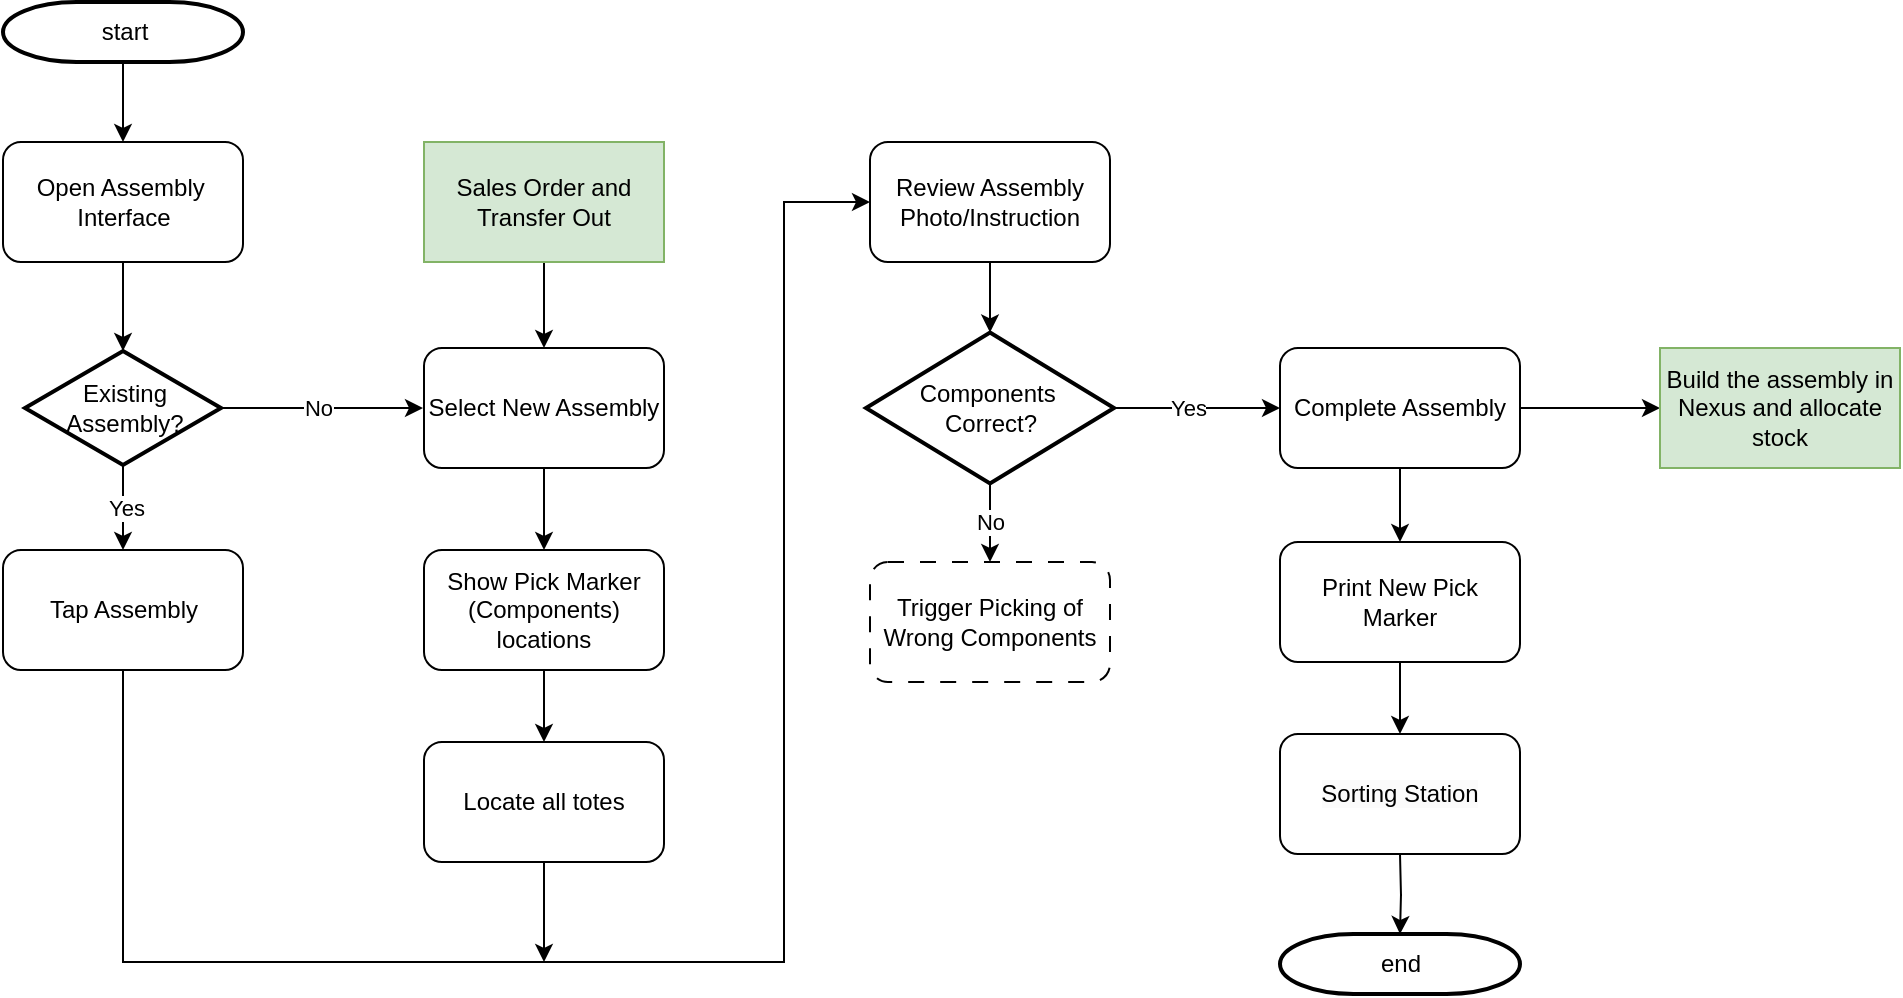 <mxfile version="25.0.3">
  <diagram id="6a731a19-8d31-9384-78a2-239565b7b9f0" name="Page-1">
    <mxGraphModel dx="2074" dy="1132" grid="1" gridSize="10" guides="1" tooltips="1" connect="1" arrows="1" fold="1" page="1" pageScale="1" pageWidth="1169" pageHeight="827" background="none" math="0" shadow="0">
      <root>
        <mxCell id="0" />
        <mxCell id="1" parent="0" />
        <mxCell id="FllbzKFlJK6ehd7ZULbo-95" value="" style="edgeStyle=orthogonalEdgeStyle;rounded=0;orthogonalLoop=1;jettySize=auto;html=1;" parent="1" source="2" target="FllbzKFlJK6ehd7ZULbo-77" edge="1">
          <mxGeometry relative="1" as="geometry" />
        </mxCell>
        <mxCell id="2" value="start" style="shape=mxgraph.flowchart.terminator;strokeWidth=2;gradientColor=none;gradientDirection=north;fontStyle=0;html=1;" parent="1" vertex="1">
          <mxGeometry x="31.5" y="60" width="120" height="30" as="geometry" />
        </mxCell>
        <mxCell id="FllbzKFlJK6ehd7ZULbo-97" value="" style="edgeStyle=orthogonalEdgeStyle;rounded=0;orthogonalLoop=1;jettySize=auto;html=1;" parent="1" source="FllbzKFlJK6ehd7ZULbo-56" target="FllbzKFlJK6ehd7ZULbo-81" edge="1">
          <mxGeometry relative="1" as="geometry" />
        </mxCell>
        <mxCell id="FllbzKFlJK6ehd7ZULbo-119" value="Yes" style="edgeLabel;html=1;align=center;verticalAlign=middle;resizable=0;points=[];" parent="FllbzKFlJK6ehd7ZULbo-97" vertex="1" connectable="0">
          <mxGeometry x="-0.035" y="1" relative="1" as="geometry">
            <mxPoint y="1" as="offset" />
          </mxGeometry>
        </mxCell>
        <mxCell id="FllbzKFlJK6ehd7ZULbo-98" value="" style="edgeStyle=orthogonalEdgeStyle;rounded=0;orthogonalLoop=1;jettySize=auto;html=1;" parent="1" source="FllbzKFlJK6ehd7ZULbo-56" edge="1">
          <mxGeometry relative="1" as="geometry">
            <mxPoint x="241.5" y="263" as="targetPoint" />
          </mxGeometry>
        </mxCell>
        <mxCell id="FllbzKFlJK6ehd7ZULbo-118" value="No" style="edgeLabel;html=1;align=center;verticalAlign=middle;resizable=0;points=[];" parent="FllbzKFlJK6ehd7ZULbo-98" vertex="1" connectable="0">
          <mxGeometry x="-0.356" y="-2" relative="1" as="geometry">
            <mxPoint x="16" y="-2" as="offset" />
          </mxGeometry>
        </mxCell>
        <mxCell id="FllbzKFlJK6ehd7ZULbo-56" value="Existing&lt;div&gt;Assembly?&lt;/div&gt;" style="shape=mxgraph.flowchart.decision;strokeWidth=2;gradientColor=none;gradientDirection=north;fontStyle=0;html=1;" parent="1" vertex="1">
          <mxGeometry x="42.5" y="234.5" width="98" height="57" as="geometry" />
        </mxCell>
        <mxCell id="FllbzKFlJK6ehd7ZULbo-96" value="" style="edgeStyle=orthogonalEdgeStyle;rounded=0;orthogonalLoop=1;jettySize=auto;html=1;" parent="1" source="FllbzKFlJK6ehd7ZULbo-77" target="FllbzKFlJK6ehd7ZULbo-56" edge="1">
          <mxGeometry relative="1" as="geometry" />
        </mxCell>
        <mxCell id="FllbzKFlJK6ehd7ZULbo-77" value="&lt;span style=&quot;text-wrap-mode: nowrap;&quot;&gt;Open Assembly&amp;nbsp;&lt;/span&gt;&lt;div&gt;&lt;span style=&quot;text-wrap-mode: nowrap;&quot;&gt;Interface&lt;/span&gt;&lt;/div&gt;" style="rounded=1;whiteSpace=wrap;html=1;" parent="1" vertex="1">
          <mxGeometry x="31.5" y="130" width="120" height="60" as="geometry" />
        </mxCell>
        <mxCell id="FllbzKFlJK6ehd7ZULbo-106" style="edgeStyle=orthogonalEdgeStyle;rounded=0;orthogonalLoop=1;jettySize=auto;html=1;exitX=0.5;exitY=1;exitDx=0;exitDy=0;entryX=0;entryY=0.5;entryDx=0;entryDy=0;" parent="1" source="FllbzKFlJK6ehd7ZULbo-81" edge="1">
          <mxGeometry relative="1" as="geometry">
            <Array as="points">
              <mxPoint x="92" y="540" />
              <mxPoint x="422" y="540" />
              <mxPoint x="422" y="160" />
            </Array>
            <mxPoint x="465" y="160" as="targetPoint" />
          </mxGeometry>
        </mxCell>
        <mxCell id="FllbzKFlJK6ehd7ZULbo-81" value="&lt;span style=&quot;text-wrap-mode: nowrap;&quot;&gt;Tap Assembly&lt;/span&gt;" style="rounded=1;whiteSpace=wrap;html=1;" parent="1" vertex="1">
          <mxGeometry x="31.5" y="334" width="120" height="60" as="geometry" />
        </mxCell>
        <mxCell id="3FSWND0N6_TuDMLNCHhA-4" value="" style="edgeStyle=orthogonalEdgeStyle;rounded=0;orthogonalLoop=1;jettySize=auto;html=1;" parent="1" source="3FSWND0N6_TuDMLNCHhA-2" target="3FSWND0N6_TuDMLNCHhA-3" edge="1">
          <mxGeometry relative="1" as="geometry" />
        </mxCell>
        <mxCell id="3FSWND0N6_TuDMLNCHhA-2" value="&lt;span style=&quot;text-wrap-mode: nowrap;&quot;&gt;Select New Assembly&lt;/span&gt;" style="rounded=1;whiteSpace=wrap;html=1;" parent="1" vertex="1">
          <mxGeometry x="242" y="233" width="120" height="60" as="geometry" />
        </mxCell>
        <mxCell id="3FSWND0N6_TuDMLNCHhA-6" value="" style="edgeStyle=orthogonalEdgeStyle;rounded=0;orthogonalLoop=1;jettySize=auto;html=1;" parent="1" source="3FSWND0N6_TuDMLNCHhA-3" target="3FSWND0N6_TuDMLNCHhA-5" edge="1">
          <mxGeometry relative="1" as="geometry" />
        </mxCell>
        <mxCell id="3FSWND0N6_TuDMLNCHhA-3" value="&lt;span style=&quot;text-wrap-mode: nowrap;&quot;&gt;Show Pick Marker&lt;/span&gt;&lt;div&gt;&lt;span style=&quot;text-wrap-mode: nowrap;&quot;&gt;(Components)&lt;/span&gt;&lt;div&gt;&lt;span style=&quot;text-wrap-mode: nowrap;&quot;&gt;locations&lt;/span&gt;&lt;/div&gt;&lt;/div&gt;" style="rounded=1;whiteSpace=wrap;html=1;" parent="1" vertex="1">
          <mxGeometry x="242" y="334" width="120" height="60" as="geometry" />
        </mxCell>
        <mxCell id="3FSWND0N6_TuDMLNCHhA-7" style="edgeStyle=orthogonalEdgeStyle;rounded=0;orthogonalLoop=1;jettySize=auto;html=1;exitX=0.5;exitY=1;exitDx=0;exitDy=0;" parent="1" source="3FSWND0N6_TuDMLNCHhA-5" edge="1">
          <mxGeometry relative="1" as="geometry">
            <mxPoint x="302" y="540" as="targetPoint" />
          </mxGeometry>
        </mxCell>
        <mxCell id="3FSWND0N6_TuDMLNCHhA-5" value="&lt;span style=&quot;text-wrap-mode: nowrap;&quot;&gt;Locate all totes&lt;/span&gt;" style="rounded=1;whiteSpace=wrap;html=1;" parent="1" vertex="1">
          <mxGeometry x="242" y="430" width="120" height="60" as="geometry" />
        </mxCell>
        <mxCell id="3FSWND0N6_TuDMLNCHhA-49" value="" style="edgeStyle=orthogonalEdgeStyle;rounded=0;orthogonalLoop=1;jettySize=auto;html=1;entryX=0.5;entryY=0;entryDx=0;entryDy=0;" parent="1" source="3FSWND0N6_TuDMLNCHhA-44" target="77st5OGEvkiJ1o8_86Bu-5" edge="1">
          <mxGeometry relative="1" as="geometry">
            <mxPoint x="730" y="325.5" as="targetPoint" />
          </mxGeometry>
        </mxCell>
        <mxCell id="77st5OGEvkiJ1o8_86Bu-8" value="" style="edgeStyle=orthogonalEdgeStyle;rounded=0;orthogonalLoop=1;jettySize=auto;html=1;" edge="1" parent="1" source="3FSWND0N6_TuDMLNCHhA-44" target="77st5OGEvkiJ1o8_86Bu-7">
          <mxGeometry relative="1" as="geometry" />
        </mxCell>
        <mxCell id="3FSWND0N6_TuDMLNCHhA-44" value="Complete Assembly" style="rounded=1;whiteSpace=wrap;html=1;" parent="1" vertex="1">
          <mxGeometry x="670" y="233" width="120" height="60" as="geometry" />
        </mxCell>
        <mxCell id="xhCOY_ojmJU9_ownInAu-4" value="" style="edgeStyle=orthogonalEdgeStyle;rounded=0;orthogonalLoop=1;jettySize=auto;html=1;" parent="1" source="3FSWND0N6_TuDMLNCHhA-45" target="xhCOY_ojmJU9_ownInAu-3" edge="1">
          <mxGeometry relative="1" as="geometry" />
        </mxCell>
        <mxCell id="3FSWND0N6_TuDMLNCHhA-45" value="Review Assembly&lt;div&gt;Photo/Instruction&lt;/div&gt;" style="rounded=1;whiteSpace=wrap;html=1;" parent="1" vertex="1">
          <mxGeometry x="465" y="130" width="120" height="60" as="geometry" />
        </mxCell>
        <mxCell id="tU1RTp7UTsGop1RhKcKW-3" value="" style="edgeStyle=orthogonalEdgeStyle;rounded=0;orthogonalLoop=1;jettySize=auto;html=1;" parent="1" source="tU1RTp7UTsGop1RhKcKW-2" target="3FSWND0N6_TuDMLNCHhA-2" edge="1">
          <mxGeometry relative="1" as="geometry" />
        </mxCell>
        <mxCell id="tU1RTp7UTsGop1RhKcKW-2" value="Sales Order and Transfer Out" style="rounded=0;whiteSpace=wrap;html=1;fillColor=#d5e8d4;strokeColor=#82b366;" parent="1" vertex="1">
          <mxGeometry x="242" y="130" width="120" height="60" as="geometry" />
        </mxCell>
        <mxCell id="xhCOY_ojmJU9_ownInAu-5" value="" style="edgeStyle=orthogonalEdgeStyle;rounded=0;orthogonalLoop=1;jettySize=auto;html=1;" parent="1" source="xhCOY_ojmJU9_ownInAu-3" target="3FSWND0N6_TuDMLNCHhA-44" edge="1">
          <mxGeometry relative="1" as="geometry" />
        </mxCell>
        <mxCell id="xhCOY_ojmJU9_ownInAu-6" value="Yes" style="edgeLabel;html=1;align=center;verticalAlign=middle;resizable=0;points=[];" parent="xhCOY_ojmJU9_ownInAu-5" vertex="1" connectable="0">
          <mxGeometry x="-0.11" relative="1" as="geometry">
            <mxPoint as="offset" />
          </mxGeometry>
        </mxCell>
        <mxCell id="xhCOY_ojmJU9_ownInAu-8" value="No" style="edgeStyle=orthogonalEdgeStyle;rounded=0;orthogonalLoop=1;jettySize=auto;html=1;" parent="1" source="xhCOY_ojmJU9_ownInAu-3" target="xhCOY_ojmJU9_ownInAu-7" edge="1">
          <mxGeometry relative="1" as="geometry" />
        </mxCell>
        <mxCell id="xhCOY_ojmJU9_ownInAu-3" value="Components&amp;nbsp;&lt;div&gt;Correct?&lt;/div&gt;" style="shape=mxgraph.flowchart.decision;strokeWidth=2;gradientColor=none;gradientDirection=north;fontStyle=0;html=1;" parent="1" vertex="1">
          <mxGeometry x="463" y="225.25" width="124" height="75.5" as="geometry" />
        </mxCell>
        <mxCell id="xhCOY_ojmJU9_ownInAu-7" value="Trigger Picking of Wrong Components" style="rounded=1;whiteSpace=wrap;html=1;dashed=1;dashPattern=8 8;" parent="1" vertex="1">
          <mxGeometry x="465" y="340" width="120" height="60" as="geometry" />
        </mxCell>
        <mxCell id="77st5OGEvkiJ1o8_86Bu-2" value="end" style="shape=mxgraph.flowchart.terminator;strokeWidth=2;gradientColor=none;gradientDirection=north;fontStyle=0;html=1;" vertex="1" parent="1">
          <mxGeometry x="670" y="526" width="120" height="30" as="geometry" />
        </mxCell>
        <mxCell id="77st5OGEvkiJ1o8_86Bu-3" value="" style="edgeStyle=orthogonalEdgeStyle;rounded=0;orthogonalLoop=1;jettySize=auto;html=1;" edge="1" parent="1">
          <mxGeometry relative="1" as="geometry">
            <mxPoint x="730" y="486" as="sourcePoint" />
            <mxPoint x="730" y="526" as="targetPoint" />
          </mxGeometry>
        </mxCell>
        <mxCell id="77st5OGEvkiJ1o8_86Bu-4" value="" style="edgeStyle=orthogonalEdgeStyle;rounded=0;orthogonalLoop=1;jettySize=auto;html=1;" edge="1" parent="1" source="77st5OGEvkiJ1o8_86Bu-5">
          <mxGeometry relative="1" as="geometry">
            <mxPoint x="730" y="426" as="targetPoint" />
          </mxGeometry>
        </mxCell>
        <mxCell id="77st5OGEvkiJ1o8_86Bu-5" value="Print New Pick Marker" style="rounded=1;whiteSpace=wrap;html=1;" vertex="1" parent="1">
          <mxGeometry x="670" y="330" width="120" height="60" as="geometry" />
        </mxCell>
        <mxCell id="77st5OGEvkiJ1o8_86Bu-6" value="&lt;span style=&quot;color: rgb(0, 0, 0); font-family: Helvetica; font-size: 12px; font-style: normal; font-variant-ligatures: normal; font-variant-caps: normal; font-weight: 400; letter-spacing: normal; orphans: 2; text-align: center; text-indent: 0px; text-transform: none; widows: 2; word-spacing: 0px; -webkit-text-stroke-width: 0px; white-space: normal; background-color: rgb(251, 251, 251); text-decoration-thickness: initial; text-decoration-style: initial; text-decoration-color: initial; display: inline !important; float: none;&quot;&gt;Sorting Station&lt;/span&gt;" style="rounded=1;whiteSpace=wrap;html=1;" vertex="1" parent="1">
          <mxGeometry x="670" y="426" width="120" height="60" as="geometry" />
        </mxCell>
        <mxCell id="77st5OGEvkiJ1o8_86Bu-7" value="Build the assembly in Nexus and allocate stock" style="rounded=0;whiteSpace=wrap;html=1;fillColor=#d5e8d4;strokeColor=#82b366;" vertex="1" parent="1">
          <mxGeometry x="860" y="233" width="120" height="60" as="geometry" />
        </mxCell>
      </root>
    </mxGraphModel>
  </diagram>
</mxfile>
